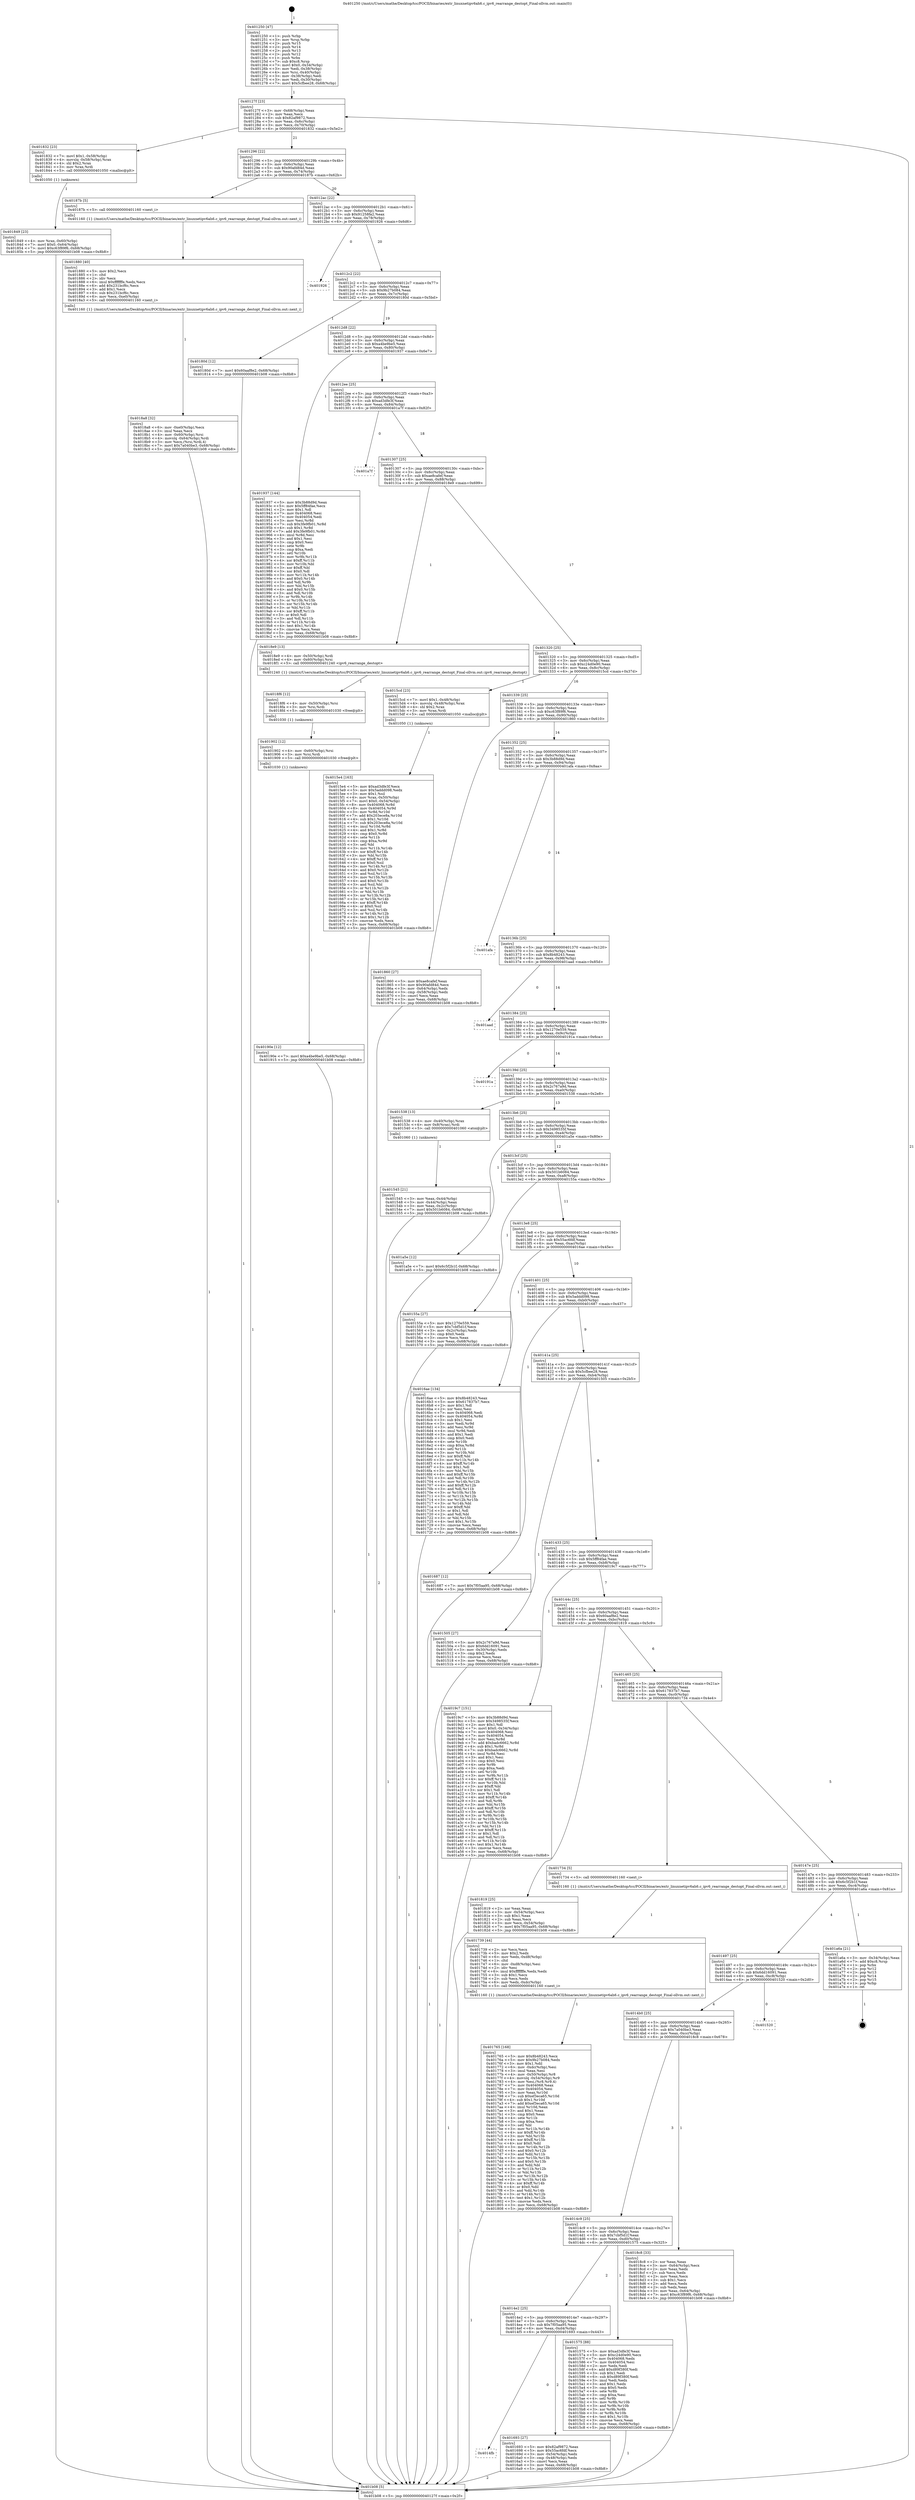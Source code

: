 digraph "0x401250" {
  label = "0x401250 (/mnt/c/Users/mathe/Desktop/tcc/POCII/binaries/extr_linuxnetipv6ah6.c_ipv6_rearrange_destopt_Final-ollvm.out::main(0))"
  labelloc = "t"
  node[shape=record]

  Entry [label="",width=0.3,height=0.3,shape=circle,fillcolor=black,style=filled]
  "0x40127f" [label="{
     0x40127f [23]\l
     | [instrs]\l
     &nbsp;&nbsp;0x40127f \<+3\>: mov -0x68(%rbp),%eax\l
     &nbsp;&nbsp;0x401282 \<+2\>: mov %eax,%ecx\l
     &nbsp;&nbsp;0x401284 \<+6\>: sub $0x82af9872,%ecx\l
     &nbsp;&nbsp;0x40128a \<+3\>: mov %eax,-0x6c(%rbp)\l
     &nbsp;&nbsp;0x40128d \<+3\>: mov %ecx,-0x70(%rbp)\l
     &nbsp;&nbsp;0x401290 \<+6\>: je 0000000000401832 \<main+0x5e2\>\l
  }"]
  "0x401832" [label="{
     0x401832 [23]\l
     | [instrs]\l
     &nbsp;&nbsp;0x401832 \<+7\>: movl $0x1,-0x58(%rbp)\l
     &nbsp;&nbsp;0x401839 \<+4\>: movslq -0x58(%rbp),%rax\l
     &nbsp;&nbsp;0x40183d \<+4\>: shl $0x2,%rax\l
     &nbsp;&nbsp;0x401841 \<+3\>: mov %rax,%rdi\l
     &nbsp;&nbsp;0x401844 \<+5\>: call 0000000000401050 \<malloc@plt\>\l
     | [calls]\l
     &nbsp;&nbsp;0x401050 \{1\} (unknown)\l
  }"]
  "0x401296" [label="{
     0x401296 [22]\l
     | [instrs]\l
     &nbsp;&nbsp;0x401296 \<+5\>: jmp 000000000040129b \<main+0x4b\>\l
     &nbsp;&nbsp;0x40129b \<+3\>: mov -0x6c(%rbp),%eax\l
     &nbsp;&nbsp;0x40129e \<+5\>: sub $0x90afd84d,%eax\l
     &nbsp;&nbsp;0x4012a3 \<+3\>: mov %eax,-0x74(%rbp)\l
     &nbsp;&nbsp;0x4012a6 \<+6\>: je 000000000040187b \<main+0x62b\>\l
  }"]
  Exit [label="",width=0.3,height=0.3,shape=circle,fillcolor=black,style=filled,peripheries=2]
  "0x40187b" [label="{
     0x40187b [5]\l
     | [instrs]\l
     &nbsp;&nbsp;0x40187b \<+5\>: call 0000000000401160 \<next_i\>\l
     | [calls]\l
     &nbsp;&nbsp;0x401160 \{1\} (/mnt/c/Users/mathe/Desktop/tcc/POCII/binaries/extr_linuxnetipv6ah6.c_ipv6_rearrange_destopt_Final-ollvm.out::next_i)\l
  }"]
  "0x4012ac" [label="{
     0x4012ac [22]\l
     | [instrs]\l
     &nbsp;&nbsp;0x4012ac \<+5\>: jmp 00000000004012b1 \<main+0x61\>\l
     &nbsp;&nbsp;0x4012b1 \<+3\>: mov -0x6c(%rbp),%eax\l
     &nbsp;&nbsp;0x4012b4 \<+5\>: sub $0x91258fa2,%eax\l
     &nbsp;&nbsp;0x4012b9 \<+3\>: mov %eax,-0x78(%rbp)\l
     &nbsp;&nbsp;0x4012bc \<+6\>: je 0000000000401926 \<main+0x6d6\>\l
  }"]
  "0x40190e" [label="{
     0x40190e [12]\l
     | [instrs]\l
     &nbsp;&nbsp;0x40190e \<+7\>: movl $0xa4be9be5,-0x68(%rbp)\l
     &nbsp;&nbsp;0x401915 \<+5\>: jmp 0000000000401b08 \<main+0x8b8\>\l
  }"]
  "0x401926" [label="{
     0x401926\l
  }", style=dashed]
  "0x4012c2" [label="{
     0x4012c2 [22]\l
     | [instrs]\l
     &nbsp;&nbsp;0x4012c2 \<+5\>: jmp 00000000004012c7 \<main+0x77\>\l
     &nbsp;&nbsp;0x4012c7 \<+3\>: mov -0x6c(%rbp),%eax\l
     &nbsp;&nbsp;0x4012ca \<+5\>: sub $0x9b27b084,%eax\l
     &nbsp;&nbsp;0x4012cf \<+3\>: mov %eax,-0x7c(%rbp)\l
     &nbsp;&nbsp;0x4012d2 \<+6\>: je 000000000040180d \<main+0x5bd\>\l
  }"]
  "0x401902" [label="{
     0x401902 [12]\l
     | [instrs]\l
     &nbsp;&nbsp;0x401902 \<+4\>: mov -0x60(%rbp),%rsi\l
     &nbsp;&nbsp;0x401906 \<+3\>: mov %rsi,%rdi\l
     &nbsp;&nbsp;0x401909 \<+5\>: call 0000000000401030 \<free@plt\>\l
     | [calls]\l
     &nbsp;&nbsp;0x401030 \{1\} (unknown)\l
  }"]
  "0x40180d" [label="{
     0x40180d [12]\l
     | [instrs]\l
     &nbsp;&nbsp;0x40180d \<+7\>: movl $0x60aaf8e2,-0x68(%rbp)\l
     &nbsp;&nbsp;0x401814 \<+5\>: jmp 0000000000401b08 \<main+0x8b8\>\l
  }"]
  "0x4012d8" [label="{
     0x4012d8 [22]\l
     | [instrs]\l
     &nbsp;&nbsp;0x4012d8 \<+5\>: jmp 00000000004012dd \<main+0x8d\>\l
     &nbsp;&nbsp;0x4012dd \<+3\>: mov -0x6c(%rbp),%eax\l
     &nbsp;&nbsp;0x4012e0 \<+5\>: sub $0xa4be9be5,%eax\l
     &nbsp;&nbsp;0x4012e5 \<+3\>: mov %eax,-0x80(%rbp)\l
     &nbsp;&nbsp;0x4012e8 \<+6\>: je 0000000000401937 \<main+0x6e7\>\l
  }"]
  "0x4018f6" [label="{
     0x4018f6 [12]\l
     | [instrs]\l
     &nbsp;&nbsp;0x4018f6 \<+4\>: mov -0x50(%rbp),%rsi\l
     &nbsp;&nbsp;0x4018fa \<+3\>: mov %rsi,%rdi\l
     &nbsp;&nbsp;0x4018fd \<+5\>: call 0000000000401030 \<free@plt\>\l
     | [calls]\l
     &nbsp;&nbsp;0x401030 \{1\} (unknown)\l
  }"]
  "0x401937" [label="{
     0x401937 [144]\l
     | [instrs]\l
     &nbsp;&nbsp;0x401937 \<+5\>: mov $0x3b88d9d,%eax\l
     &nbsp;&nbsp;0x40193c \<+5\>: mov $0x5ff84fae,%ecx\l
     &nbsp;&nbsp;0x401941 \<+2\>: mov $0x1,%dl\l
     &nbsp;&nbsp;0x401943 \<+7\>: mov 0x404068,%esi\l
     &nbsp;&nbsp;0x40194a \<+7\>: mov 0x404054,%edi\l
     &nbsp;&nbsp;0x401951 \<+3\>: mov %esi,%r8d\l
     &nbsp;&nbsp;0x401954 \<+7\>: sub $0x3fe9fb01,%r8d\l
     &nbsp;&nbsp;0x40195b \<+4\>: sub $0x1,%r8d\l
     &nbsp;&nbsp;0x40195f \<+7\>: add $0x3fe9fb01,%r8d\l
     &nbsp;&nbsp;0x401966 \<+4\>: imul %r8d,%esi\l
     &nbsp;&nbsp;0x40196a \<+3\>: and $0x1,%esi\l
     &nbsp;&nbsp;0x40196d \<+3\>: cmp $0x0,%esi\l
     &nbsp;&nbsp;0x401970 \<+4\>: sete %r9b\l
     &nbsp;&nbsp;0x401974 \<+3\>: cmp $0xa,%edi\l
     &nbsp;&nbsp;0x401977 \<+4\>: setl %r10b\l
     &nbsp;&nbsp;0x40197b \<+3\>: mov %r9b,%r11b\l
     &nbsp;&nbsp;0x40197e \<+4\>: xor $0xff,%r11b\l
     &nbsp;&nbsp;0x401982 \<+3\>: mov %r10b,%bl\l
     &nbsp;&nbsp;0x401985 \<+3\>: xor $0xff,%bl\l
     &nbsp;&nbsp;0x401988 \<+3\>: xor $0x0,%dl\l
     &nbsp;&nbsp;0x40198b \<+3\>: mov %r11b,%r14b\l
     &nbsp;&nbsp;0x40198e \<+4\>: and $0x0,%r14b\l
     &nbsp;&nbsp;0x401992 \<+3\>: and %dl,%r9b\l
     &nbsp;&nbsp;0x401995 \<+3\>: mov %bl,%r15b\l
     &nbsp;&nbsp;0x401998 \<+4\>: and $0x0,%r15b\l
     &nbsp;&nbsp;0x40199c \<+3\>: and %dl,%r10b\l
     &nbsp;&nbsp;0x40199f \<+3\>: or %r9b,%r14b\l
     &nbsp;&nbsp;0x4019a2 \<+3\>: or %r10b,%r15b\l
     &nbsp;&nbsp;0x4019a5 \<+3\>: xor %r15b,%r14b\l
     &nbsp;&nbsp;0x4019a8 \<+3\>: or %bl,%r11b\l
     &nbsp;&nbsp;0x4019ab \<+4\>: xor $0xff,%r11b\l
     &nbsp;&nbsp;0x4019af \<+3\>: or $0x0,%dl\l
     &nbsp;&nbsp;0x4019b2 \<+3\>: and %dl,%r11b\l
     &nbsp;&nbsp;0x4019b5 \<+3\>: or %r11b,%r14b\l
     &nbsp;&nbsp;0x4019b8 \<+4\>: test $0x1,%r14b\l
     &nbsp;&nbsp;0x4019bc \<+3\>: cmovne %ecx,%eax\l
     &nbsp;&nbsp;0x4019bf \<+3\>: mov %eax,-0x68(%rbp)\l
     &nbsp;&nbsp;0x4019c2 \<+5\>: jmp 0000000000401b08 \<main+0x8b8\>\l
  }"]
  "0x4012ee" [label="{
     0x4012ee [25]\l
     | [instrs]\l
     &nbsp;&nbsp;0x4012ee \<+5\>: jmp 00000000004012f3 \<main+0xa3\>\l
     &nbsp;&nbsp;0x4012f3 \<+3\>: mov -0x6c(%rbp),%eax\l
     &nbsp;&nbsp;0x4012f6 \<+5\>: sub $0xad3dfe3f,%eax\l
     &nbsp;&nbsp;0x4012fb \<+6\>: mov %eax,-0x84(%rbp)\l
     &nbsp;&nbsp;0x401301 \<+6\>: je 0000000000401a7f \<main+0x82f\>\l
  }"]
  "0x4018a8" [label="{
     0x4018a8 [32]\l
     | [instrs]\l
     &nbsp;&nbsp;0x4018a8 \<+6\>: mov -0xe0(%rbp),%ecx\l
     &nbsp;&nbsp;0x4018ae \<+3\>: imul %eax,%ecx\l
     &nbsp;&nbsp;0x4018b1 \<+4\>: mov -0x60(%rbp),%rsi\l
     &nbsp;&nbsp;0x4018b5 \<+4\>: movslq -0x64(%rbp),%rdi\l
     &nbsp;&nbsp;0x4018b9 \<+3\>: mov %ecx,(%rsi,%rdi,4)\l
     &nbsp;&nbsp;0x4018bc \<+7\>: movl $0x7a040be3,-0x68(%rbp)\l
     &nbsp;&nbsp;0x4018c3 \<+5\>: jmp 0000000000401b08 \<main+0x8b8\>\l
  }"]
  "0x401a7f" [label="{
     0x401a7f\l
  }", style=dashed]
  "0x401307" [label="{
     0x401307 [25]\l
     | [instrs]\l
     &nbsp;&nbsp;0x401307 \<+5\>: jmp 000000000040130c \<main+0xbc\>\l
     &nbsp;&nbsp;0x40130c \<+3\>: mov -0x6c(%rbp),%eax\l
     &nbsp;&nbsp;0x40130f \<+5\>: sub $0xae8cafef,%eax\l
     &nbsp;&nbsp;0x401314 \<+6\>: mov %eax,-0x88(%rbp)\l
     &nbsp;&nbsp;0x40131a \<+6\>: je 00000000004018e9 \<main+0x699\>\l
  }"]
  "0x401880" [label="{
     0x401880 [40]\l
     | [instrs]\l
     &nbsp;&nbsp;0x401880 \<+5\>: mov $0x2,%ecx\l
     &nbsp;&nbsp;0x401885 \<+1\>: cltd\l
     &nbsp;&nbsp;0x401886 \<+2\>: idiv %ecx\l
     &nbsp;&nbsp;0x401888 \<+6\>: imul $0xfffffffe,%edx,%ecx\l
     &nbsp;&nbsp;0x40188e \<+6\>: add $0x231bcf6c,%ecx\l
     &nbsp;&nbsp;0x401894 \<+3\>: add $0x1,%ecx\l
     &nbsp;&nbsp;0x401897 \<+6\>: sub $0x231bcf6c,%ecx\l
     &nbsp;&nbsp;0x40189d \<+6\>: mov %ecx,-0xe0(%rbp)\l
     &nbsp;&nbsp;0x4018a3 \<+5\>: call 0000000000401160 \<next_i\>\l
     | [calls]\l
     &nbsp;&nbsp;0x401160 \{1\} (/mnt/c/Users/mathe/Desktop/tcc/POCII/binaries/extr_linuxnetipv6ah6.c_ipv6_rearrange_destopt_Final-ollvm.out::next_i)\l
  }"]
  "0x4018e9" [label="{
     0x4018e9 [13]\l
     | [instrs]\l
     &nbsp;&nbsp;0x4018e9 \<+4\>: mov -0x50(%rbp),%rdi\l
     &nbsp;&nbsp;0x4018ed \<+4\>: mov -0x60(%rbp),%rsi\l
     &nbsp;&nbsp;0x4018f1 \<+5\>: call 0000000000401240 \<ipv6_rearrange_destopt\>\l
     | [calls]\l
     &nbsp;&nbsp;0x401240 \{1\} (/mnt/c/Users/mathe/Desktop/tcc/POCII/binaries/extr_linuxnetipv6ah6.c_ipv6_rearrange_destopt_Final-ollvm.out::ipv6_rearrange_destopt)\l
  }"]
  "0x401320" [label="{
     0x401320 [25]\l
     | [instrs]\l
     &nbsp;&nbsp;0x401320 \<+5\>: jmp 0000000000401325 \<main+0xd5\>\l
     &nbsp;&nbsp;0x401325 \<+3\>: mov -0x6c(%rbp),%eax\l
     &nbsp;&nbsp;0x401328 \<+5\>: sub $0xc24d0e90,%eax\l
     &nbsp;&nbsp;0x40132d \<+6\>: mov %eax,-0x8c(%rbp)\l
     &nbsp;&nbsp;0x401333 \<+6\>: je 00000000004015cd \<main+0x37d\>\l
  }"]
  "0x401849" [label="{
     0x401849 [23]\l
     | [instrs]\l
     &nbsp;&nbsp;0x401849 \<+4\>: mov %rax,-0x60(%rbp)\l
     &nbsp;&nbsp;0x40184d \<+7\>: movl $0x0,-0x64(%rbp)\l
     &nbsp;&nbsp;0x401854 \<+7\>: movl $0xc63f89f6,-0x68(%rbp)\l
     &nbsp;&nbsp;0x40185b \<+5\>: jmp 0000000000401b08 \<main+0x8b8\>\l
  }"]
  "0x4015cd" [label="{
     0x4015cd [23]\l
     | [instrs]\l
     &nbsp;&nbsp;0x4015cd \<+7\>: movl $0x1,-0x48(%rbp)\l
     &nbsp;&nbsp;0x4015d4 \<+4\>: movslq -0x48(%rbp),%rax\l
     &nbsp;&nbsp;0x4015d8 \<+4\>: shl $0x2,%rax\l
     &nbsp;&nbsp;0x4015dc \<+3\>: mov %rax,%rdi\l
     &nbsp;&nbsp;0x4015df \<+5\>: call 0000000000401050 \<malloc@plt\>\l
     | [calls]\l
     &nbsp;&nbsp;0x401050 \{1\} (unknown)\l
  }"]
  "0x401339" [label="{
     0x401339 [25]\l
     | [instrs]\l
     &nbsp;&nbsp;0x401339 \<+5\>: jmp 000000000040133e \<main+0xee\>\l
     &nbsp;&nbsp;0x40133e \<+3\>: mov -0x6c(%rbp),%eax\l
     &nbsp;&nbsp;0x401341 \<+5\>: sub $0xc63f89f6,%eax\l
     &nbsp;&nbsp;0x401346 \<+6\>: mov %eax,-0x90(%rbp)\l
     &nbsp;&nbsp;0x40134c \<+6\>: je 0000000000401860 \<main+0x610\>\l
  }"]
  "0x401765" [label="{
     0x401765 [168]\l
     | [instrs]\l
     &nbsp;&nbsp;0x401765 \<+5\>: mov $0x8b48243,%ecx\l
     &nbsp;&nbsp;0x40176a \<+5\>: mov $0x9b27b084,%edx\l
     &nbsp;&nbsp;0x40176f \<+3\>: mov $0x1,%dil\l
     &nbsp;&nbsp;0x401772 \<+6\>: mov -0xdc(%rbp),%esi\l
     &nbsp;&nbsp;0x401778 \<+3\>: imul %eax,%esi\l
     &nbsp;&nbsp;0x40177b \<+4\>: mov -0x50(%rbp),%r8\l
     &nbsp;&nbsp;0x40177f \<+4\>: movslq -0x54(%rbp),%r9\l
     &nbsp;&nbsp;0x401783 \<+4\>: mov %esi,(%r8,%r9,4)\l
     &nbsp;&nbsp;0x401787 \<+7\>: mov 0x404068,%eax\l
     &nbsp;&nbsp;0x40178e \<+7\>: mov 0x404054,%esi\l
     &nbsp;&nbsp;0x401795 \<+3\>: mov %eax,%r10d\l
     &nbsp;&nbsp;0x401798 \<+7\>: sub $0xef3eca65,%r10d\l
     &nbsp;&nbsp;0x40179f \<+4\>: sub $0x1,%r10d\l
     &nbsp;&nbsp;0x4017a3 \<+7\>: add $0xef3eca65,%r10d\l
     &nbsp;&nbsp;0x4017aa \<+4\>: imul %r10d,%eax\l
     &nbsp;&nbsp;0x4017ae \<+3\>: and $0x1,%eax\l
     &nbsp;&nbsp;0x4017b1 \<+3\>: cmp $0x0,%eax\l
     &nbsp;&nbsp;0x4017b4 \<+4\>: sete %r11b\l
     &nbsp;&nbsp;0x4017b8 \<+3\>: cmp $0xa,%esi\l
     &nbsp;&nbsp;0x4017bb \<+3\>: setl %bl\l
     &nbsp;&nbsp;0x4017be \<+3\>: mov %r11b,%r14b\l
     &nbsp;&nbsp;0x4017c1 \<+4\>: xor $0xff,%r14b\l
     &nbsp;&nbsp;0x4017c5 \<+3\>: mov %bl,%r15b\l
     &nbsp;&nbsp;0x4017c8 \<+4\>: xor $0xff,%r15b\l
     &nbsp;&nbsp;0x4017cc \<+4\>: xor $0x0,%dil\l
     &nbsp;&nbsp;0x4017d0 \<+3\>: mov %r14b,%r12b\l
     &nbsp;&nbsp;0x4017d3 \<+4\>: and $0x0,%r12b\l
     &nbsp;&nbsp;0x4017d7 \<+3\>: and %dil,%r11b\l
     &nbsp;&nbsp;0x4017da \<+3\>: mov %r15b,%r13b\l
     &nbsp;&nbsp;0x4017dd \<+4\>: and $0x0,%r13b\l
     &nbsp;&nbsp;0x4017e1 \<+3\>: and %dil,%bl\l
     &nbsp;&nbsp;0x4017e4 \<+3\>: or %r11b,%r12b\l
     &nbsp;&nbsp;0x4017e7 \<+3\>: or %bl,%r13b\l
     &nbsp;&nbsp;0x4017ea \<+3\>: xor %r13b,%r12b\l
     &nbsp;&nbsp;0x4017ed \<+3\>: or %r15b,%r14b\l
     &nbsp;&nbsp;0x4017f0 \<+4\>: xor $0xff,%r14b\l
     &nbsp;&nbsp;0x4017f4 \<+4\>: or $0x0,%dil\l
     &nbsp;&nbsp;0x4017f8 \<+3\>: and %dil,%r14b\l
     &nbsp;&nbsp;0x4017fb \<+3\>: or %r14b,%r12b\l
     &nbsp;&nbsp;0x4017fe \<+4\>: test $0x1,%r12b\l
     &nbsp;&nbsp;0x401802 \<+3\>: cmovne %edx,%ecx\l
     &nbsp;&nbsp;0x401805 \<+3\>: mov %ecx,-0x68(%rbp)\l
     &nbsp;&nbsp;0x401808 \<+5\>: jmp 0000000000401b08 \<main+0x8b8\>\l
  }"]
  "0x401860" [label="{
     0x401860 [27]\l
     | [instrs]\l
     &nbsp;&nbsp;0x401860 \<+5\>: mov $0xae8cafef,%eax\l
     &nbsp;&nbsp;0x401865 \<+5\>: mov $0x90afd84d,%ecx\l
     &nbsp;&nbsp;0x40186a \<+3\>: mov -0x64(%rbp),%edx\l
     &nbsp;&nbsp;0x40186d \<+3\>: cmp -0x58(%rbp),%edx\l
     &nbsp;&nbsp;0x401870 \<+3\>: cmovl %ecx,%eax\l
     &nbsp;&nbsp;0x401873 \<+3\>: mov %eax,-0x68(%rbp)\l
     &nbsp;&nbsp;0x401876 \<+5\>: jmp 0000000000401b08 \<main+0x8b8\>\l
  }"]
  "0x401352" [label="{
     0x401352 [25]\l
     | [instrs]\l
     &nbsp;&nbsp;0x401352 \<+5\>: jmp 0000000000401357 \<main+0x107\>\l
     &nbsp;&nbsp;0x401357 \<+3\>: mov -0x6c(%rbp),%eax\l
     &nbsp;&nbsp;0x40135a \<+5\>: sub $0x3b88d9d,%eax\l
     &nbsp;&nbsp;0x40135f \<+6\>: mov %eax,-0x94(%rbp)\l
     &nbsp;&nbsp;0x401365 \<+6\>: je 0000000000401afa \<main+0x8aa\>\l
  }"]
  "0x401739" [label="{
     0x401739 [44]\l
     | [instrs]\l
     &nbsp;&nbsp;0x401739 \<+2\>: xor %ecx,%ecx\l
     &nbsp;&nbsp;0x40173b \<+5\>: mov $0x2,%edx\l
     &nbsp;&nbsp;0x401740 \<+6\>: mov %edx,-0xd8(%rbp)\l
     &nbsp;&nbsp;0x401746 \<+1\>: cltd\l
     &nbsp;&nbsp;0x401747 \<+6\>: mov -0xd8(%rbp),%esi\l
     &nbsp;&nbsp;0x40174d \<+2\>: idiv %esi\l
     &nbsp;&nbsp;0x40174f \<+6\>: imul $0xfffffffe,%edx,%edx\l
     &nbsp;&nbsp;0x401755 \<+3\>: sub $0x1,%ecx\l
     &nbsp;&nbsp;0x401758 \<+2\>: sub %ecx,%edx\l
     &nbsp;&nbsp;0x40175a \<+6\>: mov %edx,-0xdc(%rbp)\l
     &nbsp;&nbsp;0x401760 \<+5\>: call 0000000000401160 \<next_i\>\l
     | [calls]\l
     &nbsp;&nbsp;0x401160 \{1\} (/mnt/c/Users/mathe/Desktop/tcc/POCII/binaries/extr_linuxnetipv6ah6.c_ipv6_rearrange_destopt_Final-ollvm.out::next_i)\l
  }"]
  "0x401afa" [label="{
     0x401afa\l
  }", style=dashed]
  "0x40136b" [label="{
     0x40136b [25]\l
     | [instrs]\l
     &nbsp;&nbsp;0x40136b \<+5\>: jmp 0000000000401370 \<main+0x120\>\l
     &nbsp;&nbsp;0x401370 \<+3\>: mov -0x6c(%rbp),%eax\l
     &nbsp;&nbsp;0x401373 \<+5\>: sub $0x8b48243,%eax\l
     &nbsp;&nbsp;0x401378 \<+6\>: mov %eax,-0x98(%rbp)\l
     &nbsp;&nbsp;0x40137e \<+6\>: je 0000000000401aad \<main+0x85d\>\l
  }"]
  "0x4014fb" [label="{
     0x4014fb\l
  }", style=dashed]
  "0x401aad" [label="{
     0x401aad\l
  }", style=dashed]
  "0x401384" [label="{
     0x401384 [25]\l
     | [instrs]\l
     &nbsp;&nbsp;0x401384 \<+5\>: jmp 0000000000401389 \<main+0x139\>\l
     &nbsp;&nbsp;0x401389 \<+3\>: mov -0x6c(%rbp),%eax\l
     &nbsp;&nbsp;0x40138c \<+5\>: sub $0x1270e559,%eax\l
     &nbsp;&nbsp;0x401391 \<+6\>: mov %eax,-0x9c(%rbp)\l
     &nbsp;&nbsp;0x401397 \<+6\>: je 000000000040191a \<main+0x6ca\>\l
  }"]
  "0x401693" [label="{
     0x401693 [27]\l
     | [instrs]\l
     &nbsp;&nbsp;0x401693 \<+5\>: mov $0x82af9872,%eax\l
     &nbsp;&nbsp;0x401698 \<+5\>: mov $0x55ac6fdf,%ecx\l
     &nbsp;&nbsp;0x40169d \<+3\>: mov -0x54(%rbp),%edx\l
     &nbsp;&nbsp;0x4016a0 \<+3\>: cmp -0x48(%rbp),%edx\l
     &nbsp;&nbsp;0x4016a3 \<+3\>: cmovl %ecx,%eax\l
     &nbsp;&nbsp;0x4016a6 \<+3\>: mov %eax,-0x68(%rbp)\l
     &nbsp;&nbsp;0x4016a9 \<+5\>: jmp 0000000000401b08 \<main+0x8b8\>\l
  }"]
  "0x40191a" [label="{
     0x40191a\l
  }", style=dashed]
  "0x40139d" [label="{
     0x40139d [25]\l
     | [instrs]\l
     &nbsp;&nbsp;0x40139d \<+5\>: jmp 00000000004013a2 \<main+0x152\>\l
     &nbsp;&nbsp;0x4013a2 \<+3\>: mov -0x6c(%rbp),%eax\l
     &nbsp;&nbsp;0x4013a5 \<+5\>: sub $0x2c767a9d,%eax\l
     &nbsp;&nbsp;0x4013aa \<+6\>: mov %eax,-0xa0(%rbp)\l
     &nbsp;&nbsp;0x4013b0 \<+6\>: je 0000000000401538 \<main+0x2e8\>\l
  }"]
  "0x4015e4" [label="{
     0x4015e4 [163]\l
     | [instrs]\l
     &nbsp;&nbsp;0x4015e4 \<+5\>: mov $0xad3dfe3f,%ecx\l
     &nbsp;&nbsp;0x4015e9 \<+5\>: mov $0x5addd098,%edx\l
     &nbsp;&nbsp;0x4015ee \<+3\>: mov $0x1,%sil\l
     &nbsp;&nbsp;0x4015f1 \<+4\>: mov %rax,-0x50(%rbp)\l
     &nbsp;&nbsp;0x4015f5 \<+7\>: movl $0x0,-0x54(%rbp)\l
     &nbsp;&nbsp;0x4015fc \<+8\>: mov 0x404068,%r8d\l
     &nbsp;&nbsp;0x401604 \<+8\>: mov 0x404054,%r9d\l
     &nbsp;&nbsp;0x40160c \<+3\>: mov %r8d,%r10d\l
     &nbsp;&nbsp;0x40160f \<+7\>: add $0x203ece8a,%r10d\l
     &nbsp;&nbsp;0x401616 \<+4\>: sub $0x1,%r10d\l
     &nbsp;&nbsp;0x40161a \<+7\>: sub $0x203ece8a,%r10d\l
     &nbsp;&nbsp;0x401621 \<+4\>: imul %r10d,%r8d\l
     &nbsp;&nbsp;0x401625 \<+4\>: and $0x1,%r8d\l
     &nbsp;&nbsp;0x401629 \<+4\>: cmp $0x0,%r8d\l
     &nbsp;&nbsp;0x40162d \<+4\>: sete %r11b\l
     &nbsp;&nbsp;0x401631 \<+4\>: cmp $0xa,%r9d\l
     &nbsp;&nbsp;0x401635 \<+3\>: setl %bl\l
     &nbsp;&nbsp;0x401638 \<+3\>: mov %r11b,%r14b\l
     &nbsp;&nbsp;0x40163b \<+4\>: xor $0xff,%r14b\l
     &nbsp;&nbsp;0x40163f \<+3\>: mov %bl,%r15b\l
     &nbsp;&nbsp;0x401642 \<+4\>: xor $0xff,%r15b\l
     &nbsp;&nbsp;0x401646 \<+4\>: xor $0x0,%sil\l
     &nbsp;&nbsp;0x40164a \<+3\>: mov %r14b,%r12b\l
     &nbsp;&nbsp;0x40164d \<+4\>: and $0x0,%r12b\l
     &nbsp;&nbsp;0x401651 \<+3\>: and %sil,%r11b\l
     &nbsp;&nbsp;0x401654 \<+3\>: mov %r15b,%r13b\l
     &nbsp;&nbsp;0x401657 \<+4\>: and $0x0,%r13b\l
     &nbsp;&nbsp;0x40165b \<+3\>: and %sil,%bl\l
     &nbsp;&nbsp;0x40165e \<+3\>: or %r11b,%r12b\l
     &nbsp;&nbsp;0x401661 \<+3\>: or %bl,%r13b\l
     &nbsp;&nbsp;0x401664 \<+3\>: xor %r13b,%r12b\l
     &nbsp;&nbsp;0x401667 \<+3\>: or %r15b,%r14b\l
     &nbsp;&nbsp;0x40166a \<+4\>: xor $0xff,%r14b\l
     &nbsp;&nbsp;0x40166e \<+4\>: or $0x0,%sil\l
     &nbsp;&nbsp;0x401672 \<+3\>: and %sil,%r14b\l
     &nbsp;&nbsp;0x401675 \<+3\>: or %r14b,%r12b\l
     &nbsp;&nbsp;0x401678 \<+4\>: test $0x1,%r12b\l
     &nbsp;&nbsp;0x40167c \<+3\>: cmovne %edx,%ecx\l
     &nbsp;&nbsp;0x40167f \<+3\>: mov %ecx,-0x68(%rbp)\l
     &nbsp;&nbsp;0x401682 \<+5\>: jmp 0000000000401b08 \<main+0x8b8\>\l
  }"]
  "0x401538" [label="{
     0x401538 [13]\l
     | [instrs]\l
     &nbsp;&nbsp;0x401538 \<+4\>: mov -0x40(%rbp),%rax\l
     &nbsp;&nbsp;0x40153c \<+4\>: mov 0x8(%rax),%rdi\l
     &nbsp;&nbsp;0x401540 \<+5\>: call 0000000000401060 \<atoi@plt\>\l
     | [calls]\l
     &nbsp;&nbsp;0x401060 \{1\} (unknown)\l
  }"]
  "0x4013b6" [label="{
     0x4013b6 [25]\l
     | [instrs]\l
     &nbsp;&nbsp;0x4013b6 \<+5\>: jmp 00000000004013bb \<main+0x16b\>\l
     &nbsp;&nbsp;0x4013bb \<+3\>: mov -0x6c(%rbp),%eax\l
     &nbsp;&nbsp;0x4013be \<+5\>: sub $0x3498535f,%eax\l
     &nbsp;&nbsp;0x4013c3 \<+6\>: mov %eax,-0xa4(%rbp)\l
     &nbsp;&nbsp;0x4013c9 \<+6\>: je 0000000000401a5e \<main+0x80e\>\l
  }"]
  "0x4014e2" [label="{
     0x4014e2 [25]\l
     | [instrs]\l
     &nbsp;&nbsp;0x4014e2 \<+5\>: jmp 00000000004014e7 \<main+0x297\>\l
     &nbsp;&nbsp;0x4014e7 \<+3\>: mov -0x6c(%rbp),%eax\l
     &nbsp;&nbsp;0x4014ea \<+5\>: sub $0x7f05aa95,%eax\l
     &nbsp;&nbsp;0x4014ef \<+6\>: mov %eax,-0xd4(%rbp)\l
     &nbsp;&nbsp;0x4014f5 \<+6\>: je 0000000000401693 \<main+0x443\>\l
  }"]
  "0x401a5e" [label="{
     0x401a5e [12]\l
     | [instrs]\l
     &nbsp;&nbsp;0x401a5e \<+7\>: movl $0x6c5f2b1f,-0x68(%rbp)\l
     &nbsp;&nbsp;0x401a65 \<+5\>: jmp 0000000000401b08 \<main+0x8b8\>\l
  }"]
  "0x4013cf" [label="{
     0x4013cf [25]\l
     | [instrs]\l
     &nbsp;&nbsp;0x4013cf \<+5\>: jmp 00000000004013d4 \<main+0x184\>\l
     &nbsp;&nbsp;0x4013d4 \<+3\>: mov -0x6c(%rbp),%eax\l
     &nbsp;&nbsp;0x4013d7 \<+5\>: sub $0x501b6084,%eax\l
     &nbsp;&nbsp;0x4013dc \<+6\>: mov %eax,-0xa8(%rbp)\l
     &nbsp;&nbsp;0x4013e2 \<+6\>: je 000000000040155a \<main+0x30a\>\l
  }"]
  "0x401575" [label="{
     0x401575 [88]\l
     | [instrs]\l
     &nbsp;&nbsp;0x401575 \<+5\>: mov $0xad3dfe3f,%eax\l
     &nbsp;&nbsp;0x40157a \<+5\>: mov $0xc24d0e90,%ecx\l
     &nbsp;&nbsp;0x40157f \<+7\>: mov 0x404068,%edx\l
     &nbsp;&nbsp;0x401586 \<+7\>: mov 0x404054,%esi\l
     &nbsp;&nbsp;0x40158d \<+2\>: mov %edx,%edi\l
     &nbsp;&nbsp;0x40158f \<+6\>: add $0xd89f380f,%edi\l
     &nbsp;&nbsp;0x401595 \<+3\>: sub $0x1,%edi\l
     &nbsp;&nbsp;0x401598 \<+6\>: sub $0xd89f380f,%edi\l
     &nbsp;&nbsp;0x40159e \<+3\>: imul %edi,%edx\l
     &nbsp;&nbsp;0x4015a1 \<+3\>: and $0x1,%edx\l
     &nbsp;&nbsp;0x4015a4 \<+3\>: cmp $0x0,%edx\l
     &nbsp;&nbsp;0x4015a7 \<+4\>: sete %r8b\l
     &nbsp;&nbsp;0x4015ab \<+3\>: cmp $0xa,%esi\l
     &nbsp;&nbsp;0x4015ae \<+4\>: setl %r9b\l
     &nbsp;&nbsp;0x4015b2 \<+3\>: mov %r8b,%r10b\l
     &nbsp;&nbsp;0x4015b5 \<+3\>: and %r9b,%r10b\l
     &nbsp;&nbsp;0x4015b8 \<+3\>: xor %r9b,%r8b\l
     &nbsp;&nbsp;0x4015bb \<+3\>: or %r8b,%r10b\l
     &nbsp;&nbsp;0x4015be \<+4\>: test $0x1,%r10b\l
     &nbsp;&nbsp;0x4015c2 \<+3\>: cmovne %ecx,%eax\l
     &nbsp;&nbsp;0x4015c5 \<+3\>: mov %eax,-0x68(%rbp)\l
     &nbsp;&nbsp;0x4015c8 \<+5\>: jmp 0000000000401b08 \<main+0x8b8\>\l
  }"]
  "0x40155a" [label="{
     0x40155a [27]\l
     | [instrs]\l
     &nbsp;&nbsp;0x40155a \<+5\>: mov $0x1270e559,%eax\l
     &nbsp;&nbsp;0x40155f \<+5\>: mov $0x7cbf5d1f,%ecx\l
     &nbsp;&nbsp;0x401564 \<+3\>: mov -0x2c(%rbp),%edx\l
     &nbsp;&nbsp;0x401567 \<+3\>: cmp $0x0,%edx\l
     &nbsp;&nbsp;0x40156a \<+3\>: cmove %ecx,%eax\l
     &nbsp;&nbsp;0x40156d \<+3\>: mov %eax,-0x68(%rbp)\l
     &nbsp;&nbsp;0x401570 \<+5\>: jmp 0000000000401b08 \<main+0x8b8\>\l
  }"]
  "0x4013e8" [label="{
     0x4013e8 [25]\l
     | [instrs]\l
     &nbsp;&nbsp;0x4013e8 \<+5\>: jmp 00000000004013ed \<main+0x19d\>\l
     &nbsp;&nbsp;0x4013ed \<+3\>: mov -0x6c(%rbp),%eax\l
     &nbsp;&nbsp;0x4013f0 \<+5\>: sub $0x55ac6fdf,%eax\l
     &nbsp;&nbsp;0x4013f5 \<+6\>: mov %eax,-0xac(%rbp)\l
     &nbsp;&nbsp;0x4013fb \<+6\>: je 00000000004016ae \<main+0x45e\>\l
  }"]
  "0x4014c9" [label="{
     0x4014c9 [25]\l
     | [instrs]\l
     &nbsp;&nbsp;0x4014c9 \<+5\>: jmp 00000000004014ce \<main+0x27e\>\l
     &nbsp;&nbsp;0x4014ce \<+3\>: mov -0x6c(%rbp),%eax\l
     &nbsp;&nbsp;0x4014d1 \<+5\>: sub $0x7cbf5d1f,%eax\l
     &nbsp;&nbsp;0x4014d6 \<+6\>: mov %eax,-0xd0(%rbp)\l
     &nbsp;&nbsp;0x4014dc \<+6\>: je 0000000000401575 \<main+0x325\>\l
  }"]
  "0x4016ae" [label="{
     0x4016ae [134]\l
     | [instrs]\l
     &nbsp;&nbsp;0x4016ae \<+5\>: mov $0x8b48243,%eax\l
     &nbsp;&nbsp;0x4016b3 \<+5\>: mov $0x617837b7,%ecx\l
     &nbsp;&nbsp;0x4016b8 \<+2\>: mov $0x1,%dl\l
     &nbsp;&nbsp;0x4016ba \<+2\>: xor %esi,%esi\l
     &nbsp;&nbsp;0x4016bc \<+7\>: mov 0x404068,%edi\l
     &nbsp;&nbsp;0x4016c3 \<+8\>: mov 0x404054,%r8d\l
     &nbsp;&nbsp;0x4016cb \<+3\>: sub $0x1,%esi\l
     &nbsp;&nbsp;0x4016ce \<+3\>: mov %edi,%r9d\l
     &nbsp;&nbsp;0x4016d1 \<+3\>: add %esi,%r9d\l
     &nbsp;&nbsp;0x4016d4 \<+4\>: imul %r9d,%edi\l
     &nbsp;&nbsp;0x4016d8 \<+3\>: and $0x1,%edi\l
     &nbsp;&nbsp;0x4016db \<+3\>: cmp $0x0,%edi\l
     &nbsp;&nbsp;0x4016de \<+4\>: sete %r10b\l
     &nbsp;&nbsp;0x4016e2 \<+4\>: cmp $0xa,%r8d\l
     &nbsp;&nbsp;0x4016e6 \<+4\>: setl %r11b\l
     &nbsp;&nbsp;0x4016ea \<+3\>: mov %r10b,%bl\l
     &nbsp;&nbsp;0x4016ed \<+3\>: xor $0xff,%bl\l
     &nbsp;&nbsp;0x4016f0 \<+3\>: mov %r11b,%r14b\l
     &nbsp;&nbsp;0x4016f3 \<+4\>: xor $0xff,%r14b\l
     &nbsp;&nbsp;0x4016f7 \<+3\>: xor $0x1,%dl\l
     &nbsp;&nbsp;0x4016fa \<+3\>: mov %bl,%r15b\l
     &nbsp;&nbsp;0x4016fd \<+4\>: and $0xff,%r15b\l
     &nbsp;&nbsp;0x401701 \<+3\>: and %dl,%r10b\l
     &nbsp;&nbsp;0x401704 \<+3\>: mov %r14b,%r12b\l
     &nbsp;&nbsp;0x401707 \<+4\>: and $0xff,%r12b\l
     &nbsp;&nbsp;0x40170b \<+3\>: and %dl,%r11b\l
     &nbsp;&nbsp;0x40170e \<+3\>: or %r10b,%r15b\l
     &nbsp;&nbsp;0x401711 \<+3\>: or %r11b,%r12b\l
     &nbsp;&nbsp;0x401714 \<+3\>: xor %r12b,%r15b\l
     &nbsp;&nbsp;0x401717 \<+3\>: or %r14b,%bl\l
     &nbsp;&nbsp;0x40171a \<+3\>: xor $0xff,%bl\l
     &nbsp;&nbsp;0x40171d \<+3\>: or $0x1,%dl\l
     &nbsp;&nbsp;0x401720 \<+2\>: and %dl,%bl\l
     &nbsp;&nbsp;0x401722 \<+3\>: or %bl,%r15b\l
     &nbsp;&nbsp;0x401725 \<+4\>: test $0x1,%r15b\l
     &nbsp;&nbsp;0x401729 \<+3\>: cmovne %ecx,%eax\l
     &nbsp;&nbsp;0x40172c \<+3\>: mov %eax,-0x68(%rbp)\l
     &nbsp;&nbsp;0x40172f \<+5\>: jmp 0000000000401b08 \<main+0x8b8\>\l
  }"]
  "0x401401" [label="{
     0x401401 [25]\l
     | [instrs]\l
     &nbsp;&nbsp;0x401401 \<+5\>: jmp 0000000000401406 \<main+0x1b6\>\l
     &nbsp;&nbsp;0x401406 \<+3\>: mov -0x6c(%rbp),%eax\l
     &nbsp;&nbsp;0x401409 \<+5\>: sub $0x5addd098,%eax\l
     &nbsp;&nbsp;0x40140e \<+6\>: mov %eax,-0xb0(%rbp)\l
     &nbsp;&nbsp;0x401414 \<+6\>: je 0000000000401687 \<main+0x437\>\l
  }"]
  "0x4018c8" [label="{
     0x4018c8 [33]\l
     | [instrs]\l
     &nbsp;&nbsp;0x4018c8 \<+2\>: xor %eax,%eax\l
     &nbsp;&nbsp;0x4018ca \<+3\>: mov -0x64(%rbp),%ecx\l
     &nbsp;&nbsp;0x4018cd \<+2\>: mov %eax,%edx\l
     &nbsp;&nbsp;0x4018cf \<+2\>: sub %ecx,%edx\l
     &nbsp;&nbsp;0x4018d1 \<+2\>: mov %eax,%ecx\l
     &nbsp;&nbsp;0x4018d3 \<+3\>: sub $0x1,%ecx\l
     &nbsp;&nbsp;0x4018d6 \<+2\>: add %ecx,%edx\l
     &nbsp;&nbsp;0x4018d8 \<+2\>: sub %edx,%eax\l
     &nbsp;&nbsp;0x4018da \<+3\>: mov %eax,-0x64(%rbp)\l
     &nbsp;&nbsp;0x4018dd \<+7\>: movl $0xc63f89f6,-0x68(%rbp)\l
     &nbsp;&nbsp;0x4018e4 \<+5\>: jmp 0000000000401b08 \<main+0x8b8\>\l
  }"]
  "0x401687" [label="{
     0x401687 [12]\l
     | [instrs]\l
     &nbsp;&nbsp;0x401687 \<+7\>: movl $0x7f05aa95,-0x68(%rbp)\l
     &nbsp;&nbsp;0x40168e \<+5\>: jmp 0000000000401b08 \<main+0x8b8\>\l
  }"]
  "0x40141a" [label="{
     0x40141a [25]\l
     | [instrs]\l
     &nbsp;&nbsp;0x40141a \<+5\>: jmp 000000000040141f \<main+0x1cf\>\l
     &nbsp;&nbsp;0x40141f \<+3\>: mov -0x6c(%rbp),%eax\l
     &nbsp;&nbsp;0x401422 \<+5\>: sub $0x5cfbee28,%eax\l
     &nbsp;&nbsp;0x401427 \<+6\>: mov %eax,-0xb4(%rbp)\l
     &nbsp;&nbsp;0x40142d \<+6\>: je 0000000000401505 \<main+0x2b5\>\l
  }"]
  "0x4014b0" [label="{
     0x4014b0 [25]\l
     | [instrs]\l
     &nbsp;&nbsp;0x4014b0 \<+5\>: jmp 00000000004014b5 \<main+0x265\>\l
     &nbsp;&nbsp;0x4014b5 \<+3\>: mov -0x6c(%rbp),%eax\l
     &nbsp;&nbsp;0x4014b8 \<+5\>: sub $0x7a040be3,%eax\l
     &nbsp;&nbsp;0x4014bd \<+6\>: mov %eax,-0xcc(%rbp)\l
     &nbsp;&nbsp;0x4014c3 \<+6\>: je 00000000004018c8 \<main+0x678\>\l
  }"]
  "0x401505" [label="{
     0x401505 [27]\l
     | [instrs]\l
     &nbsp;&nbsp;0x401505 \<+5\>: mov $0x2c767a9d,%eax\l
     &nbsp;&nbsp;0x40150a \<+5\>: mov $0x6dd16091,%ecx\l
     &nbsp;&nbsp;0x40150f \<+3\>: mov -0x30(%rbp),%edx\l
     &nbsp;&nbsp;0x401512 \<+3\>: cmp $0x2,%edx\l
     &nbsp;&nbsp;0x401515 \<+3\>: cmovne %ecx,%eax\l
     &nbsp;&nbsp;0x401518 \<+3\>: mov %eax,-0x68(%rbp)\l
     &nbsp;&nbsp;0x40151b \<+5\>: jmp 0000000000401b08 \<main+0x8b8\>\l
  }"]
  "0x401433" [label="{
     0x401433 [25]\l
     | [instrs]\l
     &nbsp;&nbsp;0x401433 \<+5\>: jmp 0000000000401438 \<main+0x1e8\>\l
     &nbsp;&nbsp;0x401438 \<+3\>: mov -0x6c(%rbp),%eax\l
     &nbsp;&nbsp;0x40143b \<+5\>: sub $0x5ff84fae,%eax\l
     &nbsp;&nbsp;0x401440 \<+6\>: mov %eax,-0xb8(%rbp)\l
     &nbsp;&nbsp;0x401446 \<+6\>: je 00000000004019c7 \<main+0x777\>\l
  }"]
  "0x401b08" [label="{
     0x401b08 [5]\l
     | [instrs]\l
     &nbsp;&nbsp;0x401b08 \<+5\>: jmp 000000000040127f \<main+0x2f\>\l
  }"]
  "0x401250" [label="{
     0x401250 [47]\l
     | [instrs]\l
     &nbsp;&nbsp;0x401250 \<+1\>: push %rbp\l
     &nbsp;&nbsp;0x401251 \<+3\>: mov %rsp,%rbp\l
     &nbsp;&nbsp;0x401254 \<+2\>: push %r15\l
     &nbsp;&nbsp;0x401256 \<+2\>: push %r14\l
     &nbsp;&nbsp;0x401258 \<+2\>: push %r13\l
     &nbsp;&nbsp;0x40125a \<+2\>: push %r12\l
     &nbsp;&nbsp;0x40125c \<+1\>: push %rbx\l
     &nbsp;&nbsp;0x40125d \<+7\>: sub $0xc8,%rsp\l
     &nbsp;&nbsp;0x401264 \<+7\>: movl $0x0,-0x34(%rbp)\l
     &nbsp;&nbsp;0x40126b \<+3\>: mov %edi,-0x38(%rbp)\l
     &nbsp;&nbsp;0x40126e \<+4\>: mov %rsi,-0x40(%rbp)\l
     &nbsp;&nbsp;0x401272 \<+3\>: mov -0x38(%rbp),%edi\l
     &nbsp;&nbsp;0x401275 \<+3\>: mov %edi,-0x30(%rbp)\l
     &nbsp;&nbsp;0x401278 \<+7\>: movl $0x5cfbee28,-0x68(%rbp)\l
  }"]
  "0x401545" [label="{
     0x401545 [21]\l
     | [instrs]\l
     &nbsp;&nbsp;0x401545 \<+3\>: mov %eax,-0x44(%rbp)\l
     &nbsp;&nbsp;0x401548 \<+3\>: mov -0x44(%rbp),%eax\l
     &nbsp;&nbsp;0x40154b \<+3\>: mov %eax,-0x2c(%rbp)\l
     &nbsp;&nbsp;0x40154e \<+7\>: movl $0x501b6084,-0x68(%rbp)\l
     &nbsp;&nbsp;0x401555 \<+5\>: jmp 0000000000401b08 \<main+0x8b8\>\l
  }"]
  "0x401520" [label="{
     0x401520\l
  }", style=dashed]
  "0x4019c7" [label="{
     0x4019c7 [151]\l
     | [instrs]\l
     &nbsp;&nbsp;0x4019c7 \<+5\>: mov $0x3b88d9d,%eax\l
     &nbsp;&nbsp;0x4019cc \<+5\>: mov $0x3498535f,%ecx\l
     &nbsp;&nbsp;0x4019d1 \<+2\>: mov $0x1,%dl\l
     &nbsp;&nbsp;0x4019d3 \<+7\>: movl $0x0,-0x34(%rbp)\l
     &nbsp;&nbsp;0x4019da \<+7\>: mov 0x404068,%esi\l
     &nbsp;&nbsp;0x4019e1 \<+7\>: mov 0x404054,%edi\l
     &nbsp;&nbsp;0x4019e8 \<+3\>: mov %esi,%r8d\l
     &nbsp;&nbsp;0x4019eb \<+7\>: add $0xbadc6662,%r8d\l
     &nbsp;&nbsp;0x4019f2 \<+4\>: sub $0x1,%r8d\l
     &nbsp;&nbsp;0x4019f6 \<+7\>: sub $0xbadc6662,%r8d\l
     &nbsp;&nbsp;0x4019fd \<+4\>: imul %r8d,%esi\l
     &nbsp;&nbsp;0x401a01 \<+3\>: and $0x1,%esi\l
     &nbsp;&nbsp;0x401a04 \<+3\>: cmp $0x0,%esi\l
     &nbsp;&nbsp;0x401a07 \<+4\>: sete %r9b\l
     &nbsp;&nbsp;0x401a0b \<+3\>: cmp $0xa,%edi\l
     &nbsp;&nbsp;0x401a0e \<+4\>: setl %r10b\l
     &nbsp;&nbsp;0x401a12 \<+3\>: mov %r9b,%r11b\l
     &nbsp;&nbsp;0x401a15 \<+4\>: xor $0xff,%r11b\l
     &nbsp;&nbsp;0x401a19 \<+3\>: mov %r10b,%bl\l
     &nbsp;&nbsp;0x401a1c \<+3\>: xor $0xff,%bl\l
     &nbsp;&nbsp;0x401a1f \<+3\>: xor $0x1,%dl\l
     &nbsp;&nbsp;0x401a22 \<+3\>: mov %r11b,%r14b\l
     &nbsp;&nbsp;0x401a25 \<+4\>: and $0xff,%r14b\l
     &nbsp;&nbsp;0x401a29 \<+3\>: and %dl,%r9b\l
     &nbsp;&nbsp;0x401a2c \<+3\>: mov %bl,%r15b\l
     &nbsp;&nbsp;0x401a2f \<+4\>: and $0xff,%r15b\l
     &nbsp;&nbsp;0x401a33 \<+3\>: and %dl,%r10b\l
     &nbsp;&nbsp;0x401a36 \<+3\>: or %r9b,%r14b\l
     &nbsp;&nbsp;0x401a39 \<+3\>: or %r10b,%r15b\l
     &nbsp;&nbsp;0x401a3c \<+3\>: xor %r15b,%r14b\l
     &nbsp;&nbsp;0x401a3f \<+3\>: or %bl,%r11b\l
     &nbsp;&nbsp;0x401a42 \<+4\>: xor $0xff,%r11b\l
     &nbsp;&nbsp;0x401a46 \<+3\>: or $0x1,%dl\l
     &nbsp;&nbsp;0x401a49 \<+3\>: and %dl,%r11b\l
     &nbsp;&nbsp;0x401a4c \<+3\>: or %r11b,%r14b\l
     &nbsp;&nbsp;0x401a4f \<+4\>: test $0x1,%r14b\l
     &nbsp;&nbsp;0x401a53 \<+3\>: cmovne %ecx,%eax\l
     &nbsp;&nbsp;0x401a56 \<+3\>: mov %eax,-0x68(%rbp)\l
     &nbsp;&nbsp;0x401a59 \<+5\>: jmp 0000000000401b08 \<main+0x8b8\>\l
  }"]
  "0x40144c" [label="{
     0x40144c [25]\l
     | [instrs]\l
     &nbsp;&nbsp;0x40144c \<+5\>: jmp 0000000000401451 \<main+0x201\>\l
     &nbsp;&nbsp;0x401451 \<+3\>: mov -0x6c(%rbp),%eax\l
     &nbsp;&nbsp;0x401454 \<+5\>: sub $0x60aaf8e2,%eax\l
     &nbsp;&nbsp;0x401459 \<+6\>: mov %eax,-0xbc(%rbp)\l
     &nbsp;&nbsp;0x40145f \<+6\>: je 0000000000401819 \<main+0x5c9\>\l
  }"]
  "0x401497" [label="{
     0x401497 [25]\l
     | [instrs]\l
     &nbsp;&nbsp;0x401497 \<+5\>: jmp 000000000040149c \<main+0x24c\>\l
     &nbsp;&nbsp;0x40149c \<+3\>: mov -0x6c(%rbp),%eax\l
     &nbsp;&nbsp;0x40149f \<+5\>: sub $0x6dd16091,%eax\l
     &nbsp;&nbsp;0x4014a4 \<+6\>: mov %eax,-0xc8(%rbp)\l
     &nbsp;&nbsp;0x4014aa \<+6\>: je 0000000000401520 \<main+0x2d0\>\l
  }"]
  "0x401819" [label="{
     0x401819 [25]\l
     | [instrs]\l
     &nbsp;&nbsp;0x401819 \<+2\>: xor %eax,%eax\l
     &nbsp;&nbsp;0x40181b \<+3\>: mov -0x54(%rbp),%ecx\l
     &nbsp;&nbsp;0x40181e \<+3\>: sub $0x1,%eax\l
     &nbsp;&nbsp;0x401821 \<+2\>: sub %eax,%ecx\l
     &nbsp;&nbsp;0x401823 \<+3\>: mov %ecx,-0x54(%rbp)\l
     &nbsp;&nbsp;0x401826 \<+7\>: movl $0x7f05aa95,-0x68(%rbp)\l
     &nbsp;&nbsp;0x40182d \<+5\>: jmp 0000000000401b08 \<main+0x8b8\>\l
  }"]
  "0x401465" [label="{
     0x401465 [25]\l
     | [instrs]\l
     &nbsp;&nbsp;0x401465 \<+5\>: jmp 000000000040146a \<main+0x21a\>\l
     &nbsp;&nbsp;0x40146a \<+3\>: mov -0x6c(%rbp),%eax\l
     &nbsp;&nbsp;0x40146d \<+5\>: sub $0x617837b7,%eax\l
     &nbsp;&nbsp;0x401472 \<+6\>: mov %eax,-0xc0(%rbp)\l
     &nbsp;&nbsp;0x401478 \<+6\>: je 0000000000401734 \<main+0x4e4\>\l
  }"]
  "0x401a6a" [label="{
     0x401a6a [21]\l
     | [instrs]\l
     &nbsp;&nbsp;0x401a6a \<+3\>: mov -0x34(%rbp),%eax\l
     &nbsp;&nbsp;0x401a6d \<+7\>: add $0xc8,%rsp\l
     &nbsp;&nbsp;0x401a74 \<+1\>: pop %rbx\l
     &nbsp;&nbsp;0x401a75 \<+2\>: pop %r12\l
     &nbsp;&nbsp;0x401a77 \<+2\>: pop %r13\l
     &nbsp;&nbsp;0x401a79 \<+2\>: pop %r14\l
     &nbsp;&nbsp;0x401a7b \<+2\>: pop %r15\l
     &nbsp;&nbsp;0x401a7d \<+1\>: pop %rbp\l
     &nbsp;&nbsp;0x401a7e \<+1\>: ret\l
  }"]
  "0x401734" [label="{
     0x401734 [5]\l
     | [instrs]\l
     &nbsp;&nbsp;0x401734 \<+5\>: call 0000000000401160 \<next_i\>\l
     | [calls]\l
     &nbsp;&nbsp;0x401160 \{1\} (/mnt/c/Users/mathe/Desktop/tcc/POCII/binaries/extr_linuxnetipv6ah6.c_ipv6_rearrange_destopt_Final-ollvm.out::next_i)\l
  }"]
  "0x40147e" [label="{
     0x40147e [25]\l
     | [instrs]\l
     &nbsp;&nbsp;0x40147e \<+5\>: jmp 0000000000401483 \<main+0x233\>\l
     &nbsp;&nbsp;0x401483 \<+3\>: mov -0x6c(%rbp),%eax\l
     &nbsp;&nbsp;0x401486 \<+5\>: sub $0x6c5f2b1f,%eax\l
     &nbsp;&nbsp;0x40148b \<+6\>: mov %eax,-0xc4(%rbp)\l
     &nbsp;&nbsp;0x401491 \<+6\>: je 0000000000401a6a \<main+0x81a\>\l
  }"]
  Entry -> "0x401250" [label=" 1"]
  "0x40127f" -> "0x401832" [label=" 1"]
  "0x40127f" -> "0x401296" [label=" 21"]
  "0x401a6a" -> Exit [label=" 1"]
  "0x401296" -> "0x40187b" [label=" 1"]
  "0x401296" -> "0x4012ac" [label=" 20"]
  "0x401a5e" -> "0x401b08" [label=" 1"]
  "0x4012ac" -> "0x401926" [label=" 0"]
  "0x4012ac" -> "0x4012c2" [label=" 20"]
  "0x4019c7" -> "0x401b08" [label=" 1"]
  "0x4012c2" -> "0x40180d" [label=" 1"]
  "0x4012c2" -> "0x4012d8" [label=" 19"]
  "0x401937" -> "0x401b08" [label=" 1"]
  "0x4012d8" -> "0x401937" [label=" 1"]
  "0x4012d8" -> "0x4012ee" [label=" 18"]
  "0x40190e" -> "0x401b08" [label=" 1"]
  "0x4012ee" -> "0x401a7f" [label=" 0"]
  "0x4012ee" -> "0x401307" [label=" 18"]
  "0x401902" -> "0x40190e" [label=" 1"]
  "0x401307" -> "0x4018e9" [label=" 1"]
  "0x401307" -> "0x401320" [label=" 17"]
  "0x4018f6" -> "0x401902" [label=" 1"]
  "0x401320" -> "0x4015cd" [label=" 1"]
  "0x401320" -> "0x401339" [label=" 16"]
  "0x4018e9" -> "0x4018f6" [label=" 1"]
  "0x401339" -> "0x401860" [label=" 2"]
  "0x401339" -> "0x401352" [label=" 14"]
  "0x4018c8" -> "0x401b08" [label=" 1"]
  "0x401352" -> "0x401afa" [label=" 0"]
  "0x401352" -> "0x40136b" [label=" 14"]
  "0x4018a8" -> "0x401b08" [label=" 1"]
  "0x40136b" -> "0x401aad" [label=" 0"]
  "0x40136b" -> "0x401384" [label=" 14"]
  "0x401880" -> "0x4018a8" [label=" 1"]
  "0x401384" -> "0x40191a" [label=" 0"]
  "0x401384" -> "0x40139d" [label=" 14"]
  "0x40187b" -> "0x401880" [label=" 1"]
  "0x40139d" -> "0x401538" [label=" 1"]
  "0x40139d" -> "0x4013b6" [label=" 13"]
  "0x401849" -> "0x401b08" [label=" 1"]
  "0x4013b6" -> "0x401a5e" [label=" 1"]
  "0x4013b6" -> "0x4013cf" [label=" 12"]
  "0x401832" -> "0x401849" [label=" 1"]
  "0x4013cf" -> "0x40155a" [label=" 1"]
  "0x4013cf" -> "0x4013e8" [label=" 11"]
  "0x401819" -> "0x401b08" [label=" 1"]
  "0x4013e8" -> "0x4016ae" [label=" 1"]
  "0x4013e8" -> "0x401401" [label=" 10"]
  "0x401765" -> "0x401b08" [label=" 1"]
  "0x401401" -> "0x401687" [label=" 1"]
  "0x401401" -> "0x40141a" [label=" 9"]
  "0x401739" -> "0x401765" [label=" 1"]
  "0x40141a" -> "0x401505" [label=" 1"]
  "0x40141a" -> "0x401433" [label=" 8"]
  "0x401505" -> "0x401b08" [label=" 1"]
  "0x401250" -> "0x40127f" [label=" 1"]
  "0x401b08" -> "0x40127f" [label=" 21"]
  "0x401538" -> "0x401545" [label=" 1"]
  "0x401545" -> "0x401b08" [label=" 1"]
  "0x40155a" -> "0x401b08" [label=" 1"]
  "0x4016ae" -> "0x401b08" [label=" 1"]
  "0x401433" -> "0x4019c7" [label=" 1"]
  "0x401433" -> "0x40144c" [label=" 7"]
  "0x401693" -> "0x401b08" [label=" 2"]
  "0x40144c" -> "0x401819" [label=" 1"]
  "0x40144c" -> "0x401465" [label=" 6"]
  "0x4014e2" -> "0x401693" [label=" 2"]
  "0x401465" -> "0x401734" [label=" 1"]
  "0x401465" -> "0x40147e" [label=" 5"]
  "0x401860" -> "0x401b08" [label=" 2"]
  "0x40147e" -> "0x401a6a" [label=" 1"]
  "0x40147e" -> "0x401497" [label=" 4"]
  "0x4014e2" -> "0x4014fb" [label=" 0"]
  "0x401497" -> "0x401520" [label=" 0"]
  "0x401497" -> "0x4014b0" [label=" 4"]
  "0x401734" -> "0x401739" [label=" 1"]
  "0x4014b0" -> "0x4018c8" [label=" 1"]
  "0x4014b0" -> "0x4014c9" [label=" 3"]
  "0x40180d" -> "0x401b08" [label=" 1"]
  "0x4014c9" -> "0x401575" [label=" 1"]
  "0x4014c9" -> "0x4014e2" [label=" 2"]
  "0x401575" -> "0x401b08" [label=" 1"]
  "0x4015cd" -> "0x4015e4" [label=" 1"]
  "0x4015e4" -> "0x401b08" [label=" 1"]
  "0x401687" -> "0x401b08" [label=" 1"]
}
